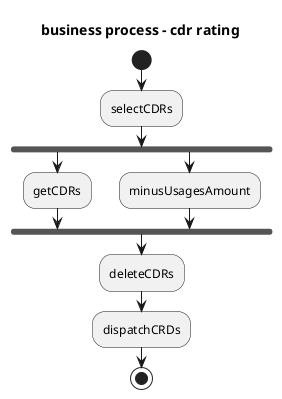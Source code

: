 @startuml
title business process - cdr rating
start

:selectCDRs;
fork
  :getCDRs;
fork again
  :minusUsagesAmount;
end fork
:deleteCDRs;
:dispatchCRDs;

stop
@enduml
